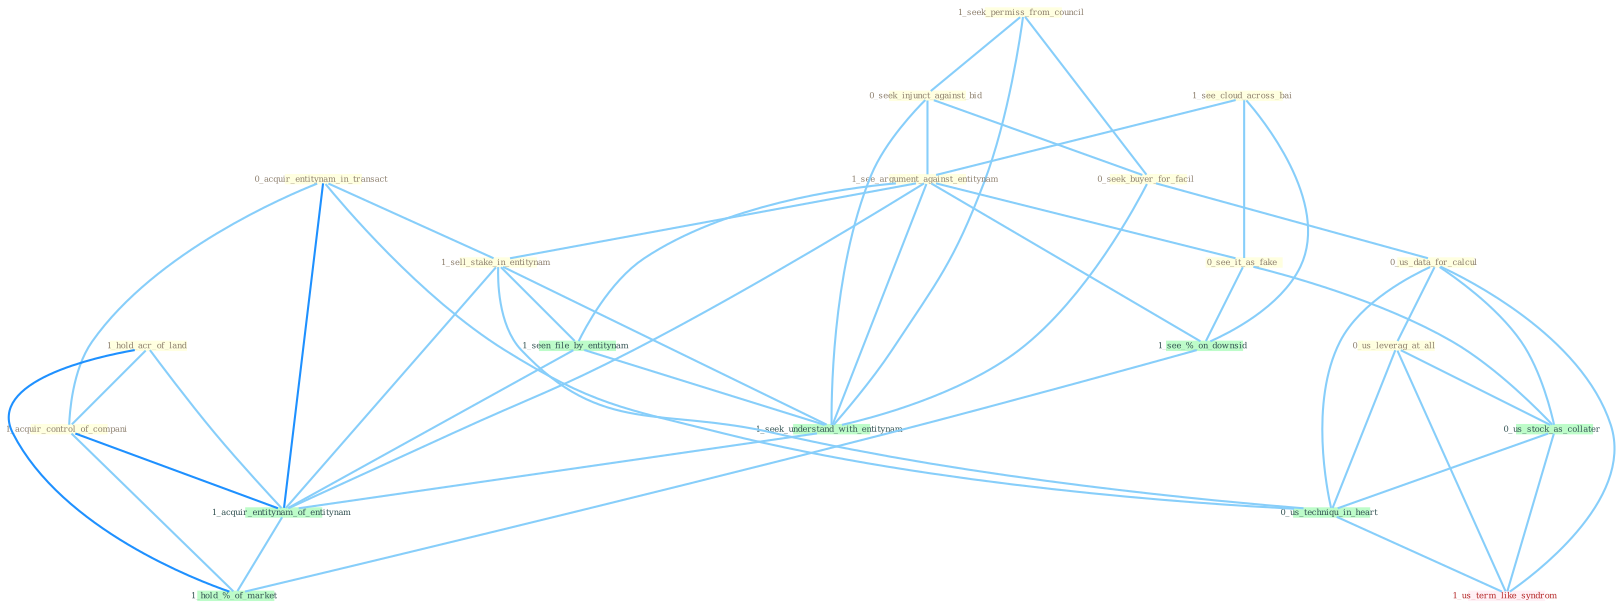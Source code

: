Graph G{ 
    node
    [shape=polygon,style=filled,width=.5,height=.06,color="#BDFCC9",fixedsize=true,fontsize=4,
    fontcolor="#2f4f4f"];
    {node
    [color="#ffffe0", fontcolor="#8b7d6b"] "1_seek_permiss_from_council " "1_see_cloud_across_bai " "0_seek_injunct_against_bid " "0_acquir_entitynam_in_transact " "1_hold_acr_of_land " "1_see_argument_against_entitynam " "1_sell_stake_in_entitynam " "0_seek_buyer_for_facil " "0_us_data_for_calcul " "1_acquir_control_of_compani " "0_see_it_as_fake " "0_us_leverag_at_all "}
{node [color="#fff0f5", fontcolor="#b22222"] "1_us_term_like_syndrom "}
edge [color="#B0E2FF"];

	"1_seek_permiss_from_council " -- "0_seek_injunct_against_bid " [w="1", color="#87cefa" ];
	"1_seek_permiss_from_council " -- "0_seek_buyer_for_facil " [w="1", color="#87cefa" ];
	"1_seek_permiss_from_council " -- "1_seek_understand_with_entitynam " [w="1", color="#87cefa" ];
	"1_see_cloud_across_bai " -- "1_see_argument_against_entitynam " [w="1", color="#87cefa" ];
	"1_see_cloud_across_bai " -- "0_see_it_as_fake " [w="1", color="#87cefa" ];
	"1_see_cloud_across_bai " -- "1_see_%_on_downsid " [w="1", color="#87cefa" ];
	"0_seek_injunct_against_bid " -- "1_see_argument_against_entitynam " [w="1", color="#87cefa" ];
	"0_seek_injunct_against_bid " -- "0_seek_buyer_for_facil " [w="1", color="#87cefa" ];
	"0_seek_injunct_against_bid " -- "1_seek_understand_with_entitynam " [w="1", color="#87cefa" ];
	"0_acquir_entitynam_in_transact " -- "1_sell_stake_in_entitynam " [w="1", color="#87cefa" ];
	"0_acquir_entitynam_in_transact " -- "1_acquir_control_of_compani " [w="1", color="#87cefa" ];
	"0_acquir_entitynam_in_transact " -- "1_acquir_entitynam_of_entitynam " [w="2", color="#1e90ff" , len=0.8];
	"0_acquir_entitynam_in_transact " -- "0_us_techniqu_in_heart " [w="1", color="#87cefa" ];
	"1_hold_acr_of_land " -- "1_acquir_control_of_compani " [w="1", color="#87cefa" ];
	"1_hold_acr_of_land " -- "1_acquir_entitynam_of_entitynam " [w="1", color="#87cefa" ];
	"1_hold_acr_of_land " -- "1_hold_%_of_market " [w="2", color="#1e90ff" , len=0.8];
	"1_see_argument_against_entitynam " -- "1_sell_stake_in_entitynam " [w="1", color="#87cefa" ];
	"1_see_argument_against_entitynam " -- "0_see_it_as_fake " [w="1", color="#87cefa" ];
	"1_see_argument_against_entitynam " -- "1_seen_file_by_entitynam " [w="1", color="#87cefa" ];
	"1_see_argument_against_entitynam " -- "1_seek_understand_with_entitynam " [w="1", color="#87cefa" ];
	"1_see_argument_against_entitynam " -- "1_acquir_entitynam_of_entitynam " [w="1", color="#87cefa" ];
	"1_see_argument_against_entitynam " -- "1_see_%_on_downsid " [w="1", color="#87cefa" ];
	"1_sell_stake_in_entitynam " -- "1_seen_file_by_entitynam " [w="1", color="#87cefa" ];
	"1_sell_stake_in_entitynam " -- "1_seek_understand_with_entitynam " [w="1", color="#87cefa" ];
	"1_sell_stake_in_entitynam " -- "1_acquir_entitynam_of_entitynam " [w="1", color="#87cefa" ];
	"1_sell_stake_in_entitynam " -- "0_us_techniqu_in_heart " [w="1", color="#87cefa" ];
	"0_seek_buyer_for_facil " -- "0_us_data_for_calcul " [w="1", color="#87cefa" ];
	"0_seek_buyer_for_facil " -- "1_seek_understand_with_entitynam " [w="1", color="#87cefa" ];
	"0_us_data_for_calcul " -- "0_us_leverag_at_all " [w="1", color="#87cefa" ];
	"0_us_data_for_calcul " -- "0_us_stock_as_collater " [w="1", color="#87cefa" ];
	"0_us_data_for_calcul " -- "0_us_techniqu_in_heart " [w="1", color="#87cefa" ];
	"0_us_data_for_calcul " -- "1_us_term_like_syndrom " [w="1", color="#87cefa" ];
	"1_acquir_control_of_compani " -- "1_acquir_entitynam_of_entitynam " [w="2", color="#1e90ff" , len=0.8];
	"1_acquir_control_of_compani " -- "1_hold_%_of_market " [w="1", color="#87cefa" ];
	"0_see_it_as_fake " -- "0_us_stock_as_collater " [w="1", color="#87cefa" ];
	"0_see_it_as_fake " -- "1_see_%_on_downsid " [w="1", color="#87cefa" ];
	"0_us_leverag_at_all " -- "0_us_stock_as_collater " [w="1", color="#87cefa" ];
	"0_us_leverag_at_all " -- "0_us_techniqu_in_heart " [w="1", color="#87cefa" ];
	"0_us_leverag_at_all " -- "1_us_term_like_syndrom " [w="1", color="#87cefa" ];
	"1_seen_file_by_entitynam " -- "1_seek_understand_with_entitynam " [w="1", color="#87cefa" ];
	"1_seen_file_by_entitynam " -- "1_acquir_entitynam_of_entitynam " [w="1", color="#87cefa" ];
	"0_us_stock_as_collater " -- "0_us_techniqu_in_heart " [w="1", color="#87cefa" ];
	"0_us_stock_as_collater " -- "1_us_term_like_syndrom " [w="1", color="#87cefa" ];
	"1_seek_understand_with_entitynam " -- "1_acquir_entitynam_of_entitynam " [w="1", color="#87cefa" ];
	"1_acquir_entitynam_of_entitynam " -- "1_hold_%_of_market " [w="1", color="#87cefa" ];
	"0_us_techniqu_in_heart " -- "1_us_term_like_syndrom " [w="1", color="#87cefa" ];
	"1_see_%_on_downsid " -- "1_hold_%_of_market " [w="1", color="#87cefa" ];
}